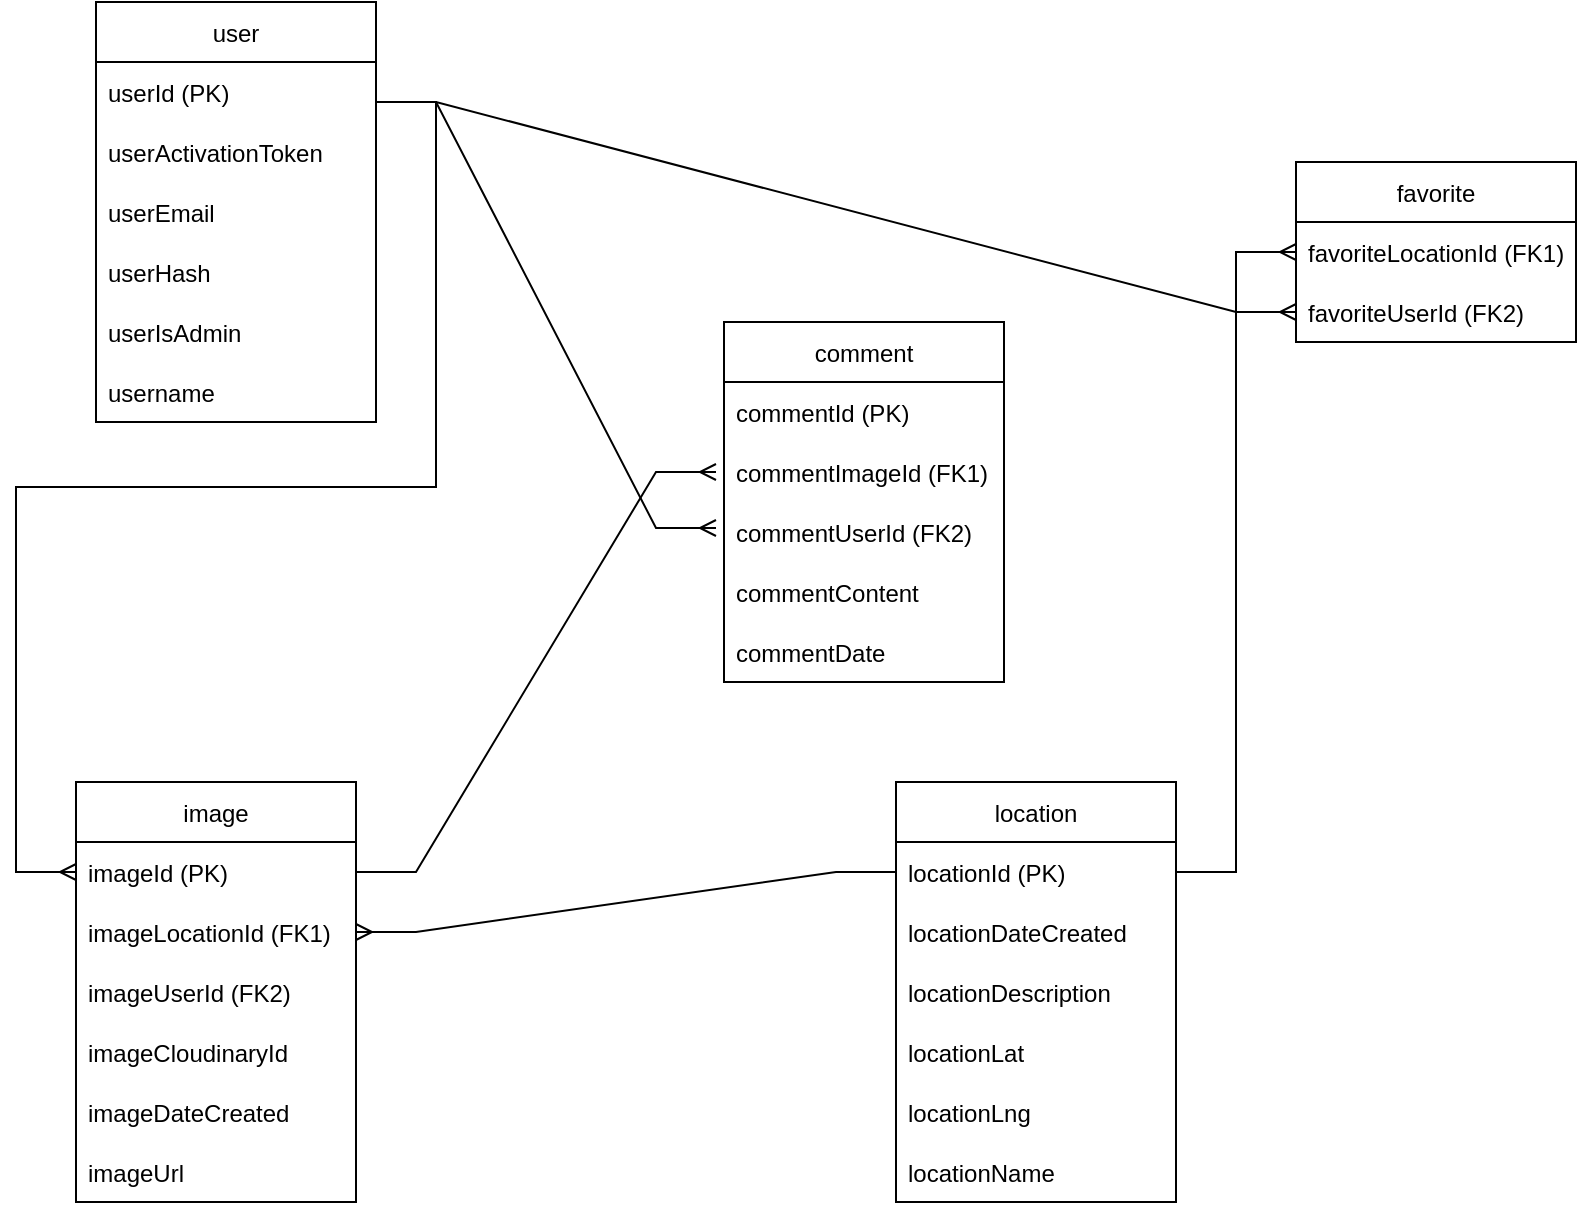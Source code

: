 <mxfile version="17.4.6" type="github">
  <diagram id="C5RBs43oDa-KdzZeNtuy" name="Page-1">
    <mxGraphModel dx="2321" dy="744" grid="1" gridSize="10" guides="1" tooltips="1" connect="1" arrows="1" fold="1" page="1" pageScale="1" pageWidth="827" pageHeight="1169" math="0" shadow="0">
      <root>
        <mxCell id="WIyWlLk6GJQsqaUBKTNV-0" />
        <mxCell id="WIyWlLk6GJQsqaUBKTNV-1" parent="WIyWlLk6GJQsqaUBKTNV-0" />
        <mxCell id="5akD1JSTmYAgI6ET5Aca-5" value="user" style="swimlane;fontStyle=0;childLayout=stackLayout;horizontal=1;startSize=30;horizontalStack=0;resizeParent=1;resizeParentMax=0;resizeLast=0;collapsible=1;marginBottom=0;" vertex="1" parent="WIyWlLk6GJQsqaUBKTNV-1">
          <mxGeometry x="30" y="20" width="140" height="210" as="geometry" />
        </mxCell>
        <mxCell id="5akD1JSTmYAgI6ET5Aca-6" value="userId (PK)" style="text;strokeColor=none;fillColor=none;align=left;verticalAlign=middle;spacingLeft=4;spacingRight=4;overflow=hidden;points=[[0,0.5],[1,0.5]];portConstraint=eastwest;rotatable=0;" vertex="1" parent="5akD1JSTmYAgI6ET5Aca-5">
          <mxGeometry y="30" width="140" height="30" as="geometry" />
        </mxCell>
        <mxCell id="5akD1JSTmYAgI6ET5Aca-7" value="userActivationToken" style="text;strokeColor=none;fillColor=none;align=left;verticalAlign=middle;spacingLeft=4;spacingRight=4;overflow=hidden;points=[[0,0.5],[1,0.5]];portConstraint=eastwest;rotatable=0;" vertex="1" parent="5akD1JSTmYAgI6ET5Aca-5">
          <mxGeometry y="60" width="140" height="30" as="geometry" />
        </mxCell>
        <mxCell id="5akD1JSTmYAgI6ET5Aca-9" value="userEmail" style="text;strokeColor=none;fillColor=none;align=left;verticalAlign=middle;spacingLeft=4;spacingRight=4;overflow=hidden;points=[[0,0.5],[1,0.5]];portConstraint=eastwest;rotatable=0;" vertex="1" parent="5akD1JSTmYAgI6ET5Aca-5">
          <mxGeometry y="90" width="140" height="30" as="geometry" />
        </mxCell>
        <mxCell id="5akD1JSTmYAgI6ET5Aca-10" value="userHash" style="text;strokeColor=none;fillColor=none;align=left;verticalAlign=middle;spacingLeft=4;spacingRight=4;overflow=hidden;points=[[0,0.5],[1,0.5]];portConstraint=eastwest;rotatable=0;" vertex="1" parent="5akD1JSTmYAgI6ET5Aca-5">
          <mxGeometry y="120" width="140" height="30" as="geometry" />
        </mxCell>
        <mxCell id="5akD1JSTmYAgI6ET5Aca-11" value="userIsAdmin" style="text;strokeColor=none;fillColor=none;align=left;verticalAlign=middle;spacingLeft=4;spacingRight=4;overflow=hidden;points=[[0,0.5],[1,0.5]];portConstraint=eastwest;rotatable=0;" vertex="1" parent="5akD1JSTmYAgI6ET5Aca-5">
          <mxGeometry y="150" width="140" height="30" as="geometry" />
        </mxCell>
        <mxCell id="5akD1JSTmYAgI6ET5Aca-12" value="username" style="text;strokeColor=none;fillColor=none;align=left;verticalAlign=middle;spacingLeft=4;spacingRight=4;overflow=hidden;points=[[0,0.5],[1,0.5]];portConstraint=eastwest;rotatable=0;" vertex="1" parent="5akD1JSTmYAgI6ET5Aca-5">
          <mxGeometry y="180" width="140" height="30" as="geometry" />
        </mxCell>
        <mxCell id="5akD1JSTmYAgI6ET5Aca-15" value="comment" style="swimlane;fontStyle=0;childLayout=stackLayout;horizontal=1;startSize=30;horizontalStack=0;resizeParent=1;resizeParentMax=0;resizeLast=0;collapsible=1;marginBottom=0;" vertex="1" parent="WIyWlLk6GJQsqaUBKTNV-1">
          <mxGeometry x="344" y="180" width="140" height="180" as="geometry" />
        </mxCell>
        <mxCell id="5akD1JSTmYAgI6ET5Aca-16" value="commentId (PK)" style="text;strokeColor=none;fillColor=none;align=left;verticalAlign=middle;spacingLeft=4;spacingRight=4;overflow=hidden;points=[[0,0.5],[1,0.5]];portConstraint=eastwest;rotatable=0;" vertex="1" parent="5akD1JSTmYAgI6ET5Aca-15">
          <mxGeometry y="30" width="140" height="30" as="geometry" />
        </mxCell>
        <mxCell id="5akD1JSTmYAgI6ET5Aca-17" value="commentImageId (FK1)" style="text;strokeColor=none;fillColor=none;align=left;verticalAlign=middle;spacingLeft=4;spacingRight=4;overflow=hidden;points=[[0,0.5],[1,0.5]];portConstraint=eastwest;rotatable=0;" vertex="1" parent="5akD1JSTmYAgI6ET5Aca-15">
          <mxGeometry y="60" width="140" height="30" as="geometry" />
        </mxCell>
        <mxCell id="5akD1JSTmYAgI6ET5Aca-18" value="commentUserId (FK2)" style="text;strokeColor=none;fillColor=none;align=left;verticalAlign=middle;spacingLeft=4;spacingRight=4;overflow=hidden;points=[[0,0.5],[1,0.5]];portConstraint=eastwest;rotatable=0;" vertex="1" parent="5akD1JSTmYAgI6ET5Aca-15">
          <mxGeometry y="90" width="140" height="30" as="geometry" />
        </mxCell>
        <mxCell id="5akD1JSTmYAgI6ET5Aca-26" value="commentContent" style="text;strokeColor=none;fillColor=none;align=left;verticalAlign=middle;spacingLeft=4;spacingRight=4;overflow=hidden;points=[[0,0.5],[1,0.5]];portConstraint=eastwest;rotatable=0;" vertex="1" parent="5akD1JSTmYAgI6ET5Aca-15">
          <mxGeometry y="120" width="140" height="30" as="geometry" />
        </mxCell>
        <mxCell id="5akD1JSTmYAgI6ET5Aca-27" value="commentDate" style="text;strokeColor=none;fillColor=none;align=left;verticalAlign=middle;spacingLeft=4;spacingRight=4;overflow=hidden;points=[[0,0.5],[1,0.5]];portConstraint=eastwest;rotatable=0;" vertex="1" parent="5akD1JSTmYAgI6ET5Aca-15">
          <mxGeometry y="150" width="140" height="30" as="geometry" />
        </mxCell>
        <mxCell id="5akD1JSTmYAgI6ET5Aca-19" value="location" style="swimlane;fontStyle=0;childLayout=stackLayout;horizontal=1;startSize=30;horizontalStack=0;resizeParent=1;resizeParentMax=0;resizeLast=0;collapsible=1;marginBottom=0;" vertex="1" parent="WIyWlLk6GJQsqaUBKTNV-1">
          <mxGeometry x="430" y="410" width="140" height="210" as="geometry" />
        </mxCell>
        <mxCell id="5akD1JSTmYAgI6ET5Aca-20" value="locationId (PK)" style="text;strokeColor=none;fillColor=none;align=left;verticalAlign=middle;spacingLeft=4;spacingRight=4;overflow=hidden;points=[[0,0.5],[1,0.5]];portConstraint=eastwest;rotatable=0;" vertex="1" parent="5akD1JSTmYAgI6ET5Aca-19">
          <mxGeometry y="30" width="140" height="30" as="geometry" />
        </mxCell>
        <mxCell id="5akD1JSTmYAgI6ET5Aca-21" value="locationDateCreated" style="text;strokeColor=none;fillColor=none;align=left;verticalAlign=middle;spacingLeft=4;spacingRight=4;overflow=hidden;points=[[0,0.5],[1,0.5]];portConstraint=eastwest;rotatable=0;" vertex="1" parent="5akD1JSTmYAgI6ET5Aca-19">
          <mxGeometry y="60" width="140" height="30" as="geometry" />
        </mxCell>
        <mxCell id="5akD1JSTmYAgI6ET5Aca-22" value="locationDescription" style="text;strokeColor=none;fillColor=none;align=left;verticalAlign=middle;spacingLeft=4;spacingRight=4;overflow=hidden;points=[[0,0.5],[1,0.5]];portConstraint=eastwest;rotatable=0;" vertex="1" parent="5akD1JSTmYAgI6ET5Aca-19">
          <mxGeometry y="90" width="140" height="30" as="geometry" />
        </mxCell>
        <mxCell id="5akD1JSTmYAgI6ET5Aca-23" value="locationLat" style="text;strokeColor=none;fillColor=none;align=left;verticalAlign=middle;spacingLeft=4;spacingRight=4;overflow=hidden;points=[[0,0.5],[1,0.5]];portConstraint=eastwest;rotatable=0;" vertex="1" parent="5akD1JSTmYAgI6ET5Aca-19">
          <mxGeometry y="120" width="140" height="30" as="geometry" />
        </mxCell>
        <mxCell id="5akD1JSTmYAgI6ET5Aca-24" value="locationLng" style="text;strokeColor=none;fillColor=none;align=left;verticalAlign=middle;spacingLeft=4;spacingRight=4;overflow=hidden;points=[[0,0.5],[1,0.5]];portConstraint=eastwest;rotatable=0;" vertex="1" parent="5akD1JSTmYAgI6ET5Aca-19">
          <mxGeometry y="150" width="140" height="30" as="geometry" />
        </mxCell>
        <mxCell id="5akD1JSTmYAgI6ET5Aca-25" value="locationName" style="text;strokeColor=none;fillColor=none;align=left;verticalAlign=middle;spacingLeft=4;spacingRight=4;overflow=hidden;points=[[0,0.5],[1,0.5]];portConstraint=eastwest;rotatable=0;" vertex="1" parent="5akD1JSTmYAgI6ET5Aca-19">
          <mxGeometry y="180" width="140" height="30" as="geometry" />
        </mxCell>
        <mxCell id="5akD1JSTmYAgI6ET5Aca-28" value="image" style="swimlane;fontStyle=0;childLayout=stackLayout;horizontal=1;startSize=30;horizontalStack=0;resizeParent=1;resizeParentMax=0;resizeLast=0;collapsible=1;marginBottom=0;" vertex="1" parent="WIyWlLk6GJQsqaUBKTNV-1">
          <mxGeometry x="20" y="410" width="140" height="210" as="geometry" />
        </mxCell>
        <mxCell id="5akD1JSTmYAgI6ET5Aca-29" value="imageId (PK)" style="text;strokeColor=none;fillColor=none;align=left;verticalAlign=middle;spacingLeft=4;spacingRight=4;overflow=hidden;points=[[0,0.5],[1,0.5]];portConstraint=eastwest;rotatable=0;" vertex="1" parent="5akD1JSTmYAgI6ET5Aca-28">
          <mxGeometry y="30" width="140" height="30" as="geometry" />
        </mxCell>
        <mxCell id="5akD1JSTmYAgI6ET5Aca-30" value="imageLocationId (FK1)" style="text;strokeColor=none;fillColor=none;align=left;verticalAlign=middle;spacingLeft=4;spacingRight=4;overflow=hidden;points=[[0,0.5],[1,0.5]];portConstraint=eastwest;rotatable=0;" vertex="1" parent="5akD1JSTmYAgI6ET5Aca-28">
          <mxGeometry y="60" width="140" height="30" as="geometry" />
        </mxCell>
        <mxCell id="5akD1JSTmYAgI6ET5Aca-31" value="imageUserId (FK2)" style="text;strokeColor=none;fillColor=none;align=left;verticalAlign=middle;spacingLeft=4;spacingRight=4;overflow=hidden;points=[[0,0.5],[1,0.5]];portConstraint=eastwest;rotatable=0;" vertex="1" parent="5akD1JSTmYAgI6ET5Aca-28">
          <mxGeometry y="90" width="140" height="30" as="geometry" />
        </mxCell>
        <mxCell id="5akD1JSTmYAgI6ET5Aca-33" value="imageCloudinaryId" style="text;strokeColor=none;fillColor=none;align=left;verticalAlign=middle;spacingLeft=4;spacingRight=4;overflow=hidden;points=[[0,0.5],[1,0.5]];portConstraint=eastwest;rotatable=0;" vertex="1" parent="5akD1JSTmYAgI6ET5Aca-28">
          <mxGeometry y="120" width="140" height="30" as="geometry" />
        </mxCell>
        <mxCell id="5akD1JSTmYAgI6ET5Aca-34" value="imageDateCreated" style="text;strokeColor=none;fillColor=none;align=left;verticalAlign=middle;spacingLeft=4;spacingRight=4;overflow=hidden;points=[[0,0.5],[1,0.5]];portConstraint=eastwest;rotatable=0;" vertex="1" parent="5akD1JSTmYAgI6ET5Aca-28">
          <mxGeometry y="150" width="140" height="30" as="geometry" />
        </mxCell>
        <mxCell id="5akD1JSTmYAgI6ET5Aca-35" value="imageUrl" style="text;strokeColor=none;fillColor=none;align=left;verticalAlign=middle;spacingLeft=4;spacingRight=4;overflow=hidden;points=[[0,0.5],[1,0.5]];portConstraint=eastwest;rotatable=0;" vertex="1" parent="5akD1JSTmYAgI6ET5Aca-28">
          <mxGeometry y="180" width="140" height="30" as="geometry" />
        </mxCell>
        <mxCell id="5akD1JSTmYAgI6ET5Aca-36" value="favorite" style="swimlane;fontStyle=0;childLayout=stackLayout;horizontal=1;startSize=30;horizontalStack=0;resizeParent=1;resizeParentMax=0;resizeLast=0;collapsible=1;marginBottom=0;" vertex="1" parent="WIyWlLk6GJQsqaUBKTNV-1">
          <mxGeometry x="630" y="100" width="140" height="90" as="geometry" />
        </mxCell>
        <mxCell id="5akD1JSTmYAgI6ET5Aca-37" value="favoriteLocationId (FK1)" style="text;strokeColor=none;fillColor=none;align=left;verticalAlign=middle;spacingLeft=4;spacingRight=4;overflow=hidden;points=[[0,0.5],[1,0.5]];portConstraint=eastwest;rotatable=0;" vertex="1" parent="5akD1JSTmYAgI6ET5Aca-36">
          <mxGeometry y="30" width="140" height="30" as="geometry" />
        </mxCell>
        <mxCell id="5akD1JSTmYAgI6ET5Aca-38" value="favoriteUserId (FK2)" style="text;strokeColor=none;fillColor=none;align=left;verticalAlign=middle;spacingLeft=4;spacingRight=4;overflow=hidden;points=[[0,0.5],[1,0.5]];portConstraint=eastwest;rotatable=0;" vertex="1" parent="5akD1JSTmYAgI6ET5Aca-36">
          <mxGeometry y="60" width="140" height="30" as="geometry" />
        </mxCell>
        <mxCell id="5akD1JSTmYAgI6ET5Aca-40" value="" style="edgeStyle=entityRelationEdgeStyle;fontSize=12;html=1;endArrow=ERmany;rounded=0;" edge="1" parent="WIyWlLk6GJQsqaUBKTNV-1">
          <mxGeometry width="100" height="100" relative="1" as="geometry">
            <mxPoint x="170" y="70" as="sourcePoint" />
            <mxPoint x="340" y="283" as="targetPoint" />
          </mxGeometry>
        </mxCell>
        <mxCell id="5akD1JSTmYAgI6ET5Aca-41" value="" style="edgeStyle=entityRelationEdgeStyle;fontSize=12;html=1;endArrow=ERmany;rounded=0;" edge="1" parent="WIyWlLk6GJQsqaUBKTNV-1">
          <mxGeometry width="100" height="100" relative="1" as="geometry">
            <mxPoint x="170" y="70" as="sourcePoint" />
            <mxPoint x="630" y="175" as="targetPoint" />
          </mxGeometry>
        </mxCell>
        <mxCell id="5akD1JSTmYAgI6ET5Aca-46" value="" style="edgeStyle=entityRelationEdgeStyle;fontSize=12;html=1;endArrow=ERmany;rounded=0;exitX=1;exitY=0.5;exitDx=0;exitDy=0;" edge="1" parent="WIyWlLk6GJQsqaUBKTNV-1" source="5akD1JSTmYAgI6ET5Aca-29">
          <mxGeometry width="100" height="100" relative="1" as="geometry">
            <mxPoint x="220" y="430" as="sourcePoint" />
            <mxPoint x="340" y="255" as="targetPoint" />
          </mxGeometry>
        </mxCell>
        <mxCell id="5akD1JSTmYAgI6ET5Aca-48" value="" style="edgeStyle=entityRelationEdgeStyle;fontSize=12;html=1;endArrow=ERmany;rounded=0;exitX=1;exitY=0.5;exitDx=0;exitDy=0;" edge="1" parent="WIyWlLk6GJQsqaUBKTNV-1" source="5akD1JSTmYAgI6ET5Aca-20">
          <mxGeometry width="100" height="100" relative="1" as="geometry">
            <mxPoint x="400" y="440" as="sourcePoint" />
            <mxPoint x="630" y="145" as="targetPoint" />
          </mxGeometry>
        </mxCell>
        <mxCell id="5akD1JSTmYAgI6ET5Aca-68" value="" style="edgeStyle=entityRelationEdgeStyle;fontSize=12;html=1;endArrow=ERmany;rounded=0;elbow=vertical;" edge="1" parent="WIyWlLk6GJQsqaUBKTNV-1">
          <mxGeometry width="100" height="100" relative="1" as="geometry">
            <mxPoint x="170" y="70" as="sourcePoint" />
            <mxPoint x="20" y="455" as="targetPoint" />
          </mxGeometry>
        </mxCell>
        <mxCell id="5akD1JSTmYAgI6ET5Aca-69" value="" style="edgeStyle=entityRelationEdgeStyle;fontSize=12;html=1;endArrow=ERmany;rounded=0;elbow=vertical;exitX=0;exitY=0.5;exitDx=0;exitDy=0;entryX=1;entryY=0.5;entryDx=0;entryDy=0;" edge="1" parent="WIyWlLk6GJQsqaUBKTNV-1" source="5akD1JSTmYAgI6ET5Aca-20" target="5akD1JSTmYAgI6ET5Aca-30">
          <mxGeometry width="100" height="100" relative="1" as="geometry">
            <mxPoint x="380" y="420" as="sourcePoint" />
            <mxPoint x="480" y="320" as="targetPoint" />
          </mxGeometry>
        </mxCell>
      </root>
    </mxGraphModel>
  </diagram>
</mxfile>
